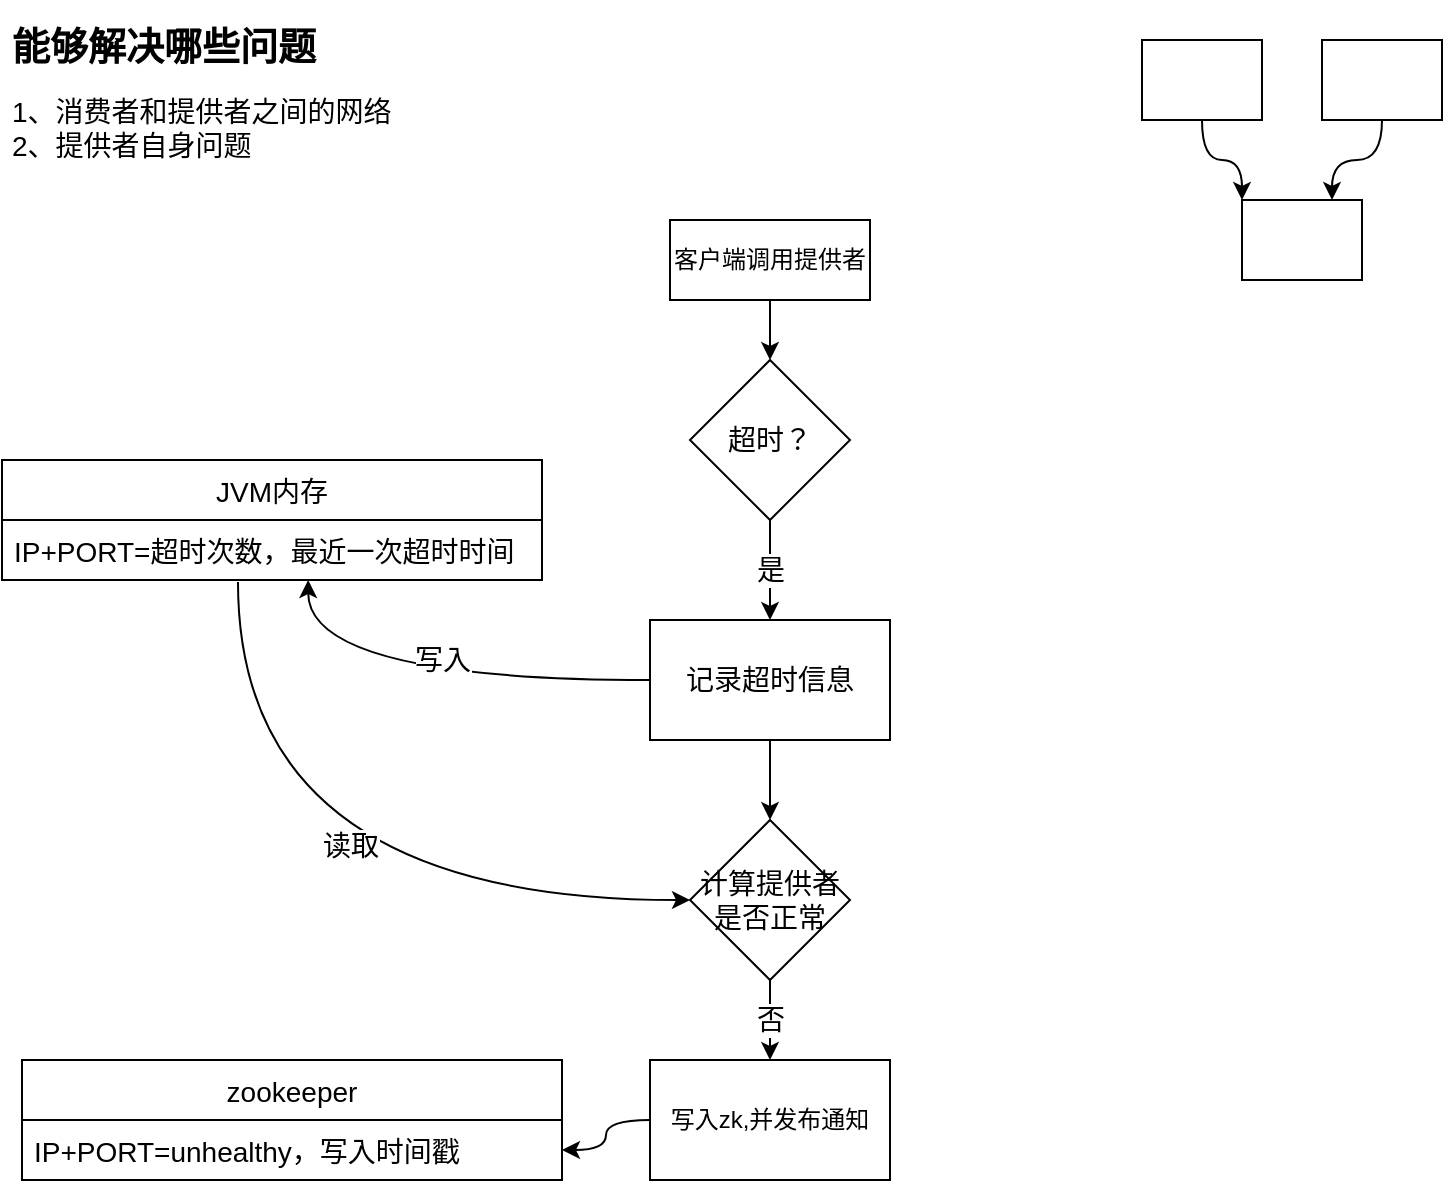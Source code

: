 <mxfile version="18.0.1" type="github">
  <diagram id="D2S3hpQ_ekvoqC_zOR3p" name="Page-1">
    <mxGraphModel dx="1108" dy="1651" grid="1" gridSize="10" guides="1" tooltips="1" connect="1" arrows="1" fold="1" page="1" pageScale="1" pageWidth="827" pageHeight="1169" math="0" shadow="0">
      <root>
        <mxCell id="0" />
        <mxCell id="1" parent="0" />
        <mxCell id="2ZzV5A5w4CdiXzE2fC0s-32" value="" style="edgeStyle=orthogonalEdgeStyle;curved=1;rounded=0;orthogonalLoop=1;jettySize=auto;html=1;fontSize=14;fontColor=#000000;" parent="1" source="2ZzV5A5w4CdiXzE2fC0s-1" target="2ZzV5A5w4CdiXzE2fC0s-9" edge="1">
          <mxGeometry relative="1" as="geometry" />
        </mxCell>
        <mxCell id="2ZzV5A5w4CdiXzE2fC0s-1" value="客户端调用提供者" style="rounded=0;whiteSpace=wrap;html=1;" parent="1" vertex="1">
          <mxGeometry x="364" y="30" width="100" height="40" as="geometry" />
        </mxCell>
        <mxCell id="2ZzV5A5w4CdiXzE2fC0s-29" value="" style="edgeStyle=orthogonalEdgeStyle;curved=1;rounded=0;orthogonalLoop=1;jettySize=auto;html=1;fontSize=14;fontColor=#000000;" parent="1" source="2ZzV5A5w4CdiXzE2fC0s-6" target="2ZzV5A5w4CdiXzE2fC0s-28" edge="1">
          <mxGeometry relative="1" as="geometry" />
        </mxCell>
        <mxCell id="2ZzV5A5w4CdiXzE2fC0s-6" value="写入zk,并发布通知" style="rounded=0;whiteSpace=wrap;html=1;" parent="1" vertex="1">
          <mxGeometry x="354" y="450" width="120" height="60" as="geometry" />
        </mxCell>
        <mxCell id="2ZzV5A5w4CdiXzE2fC0s-8" value="&lt;h1 style=&quot;font-size: 19px&quot;&gt;&lt;font style=&quot;font-size: 19px&quot;&gt;能够解决哪些问题&lt;/font&gt;&lt;/h1&gt;&lt;font style=&quot;font-size: 14px&quot;&gt;1、消费者和提供者之间的网络&lt;br&gt;2、提供者自身问题&lt;/font&gt;&lt;span&gt;&lt;br&gt;&lt;/span&gt;" style="text;html=1;strokeColor=none;fillColor=none;spacing=5;spacingTop=-20;whiteSpace=wrap;overflow=hidden;rounded=0;align=left;" parent="1" vertex="1">
          <mxGeometry x="30" y="-70" width="240" height="80" as="geometry" />
        </mxCell>
        <mxCell id="2ZzV5A5w4CdiXzE2fC0s-33" value="是" style="edgeStyle=orthogonalEdgeStyle;curved=1;rounded=0;orthogonalLoop=1;jettySize=auto;html=1;fontSize=14;fontColor=#000000;" parent="1" source="2ZzV5A5w4CdiXzE2fC0s-9" target="2ZzV5A5w4CdiXzE2fC0s-31" edge="1">
          <mxGeometry relative="1" as="geometry" />
        </mxCell>
        <mxCell id="2ZzV5A5w4CdiXzE2fC0s-9" value="超时？" style="rhombus;whiteSpace=wrap;html=1;fontSize=14;" parent="1" vertex="1">
          <mxGeometry x="374" y="100" width="80" height="80" as="geometry" />
        </mxCell>
        <mxCell id="2ZzV5A5w4CdiXzE2fC0s-10" value="JVM内存" style="swimlane;fontStyle=0;childLayout=stackLayout;horizontal=1;startSize=30;horizontalStack=0;resizeParent=1;resizeParentMax=0;resizeLast=0;collapsible=1;marginBottom=0;fontSize=14;" parent="1" vertex="1">
          <mxGeometry x="30" y="150" width="270" height="60" as="geometry" />
        </mxCell>
        <mxCell id="2ZzV5A5w4CdiXzE2fC0s-11" value="IP+PORT=超时次数，最近一次超时时间" style="text;strokeColor=none;fillColor=none;align=left;verticalAlign=middle;spacingLeft=4;spacingRight=4;overflow=hidden;points=[[0,0.5],[1,0.5]];portConstraint=eastwest;rotatable=0;fontSize=14;" parent="2ZzV5A5w4CdiXzE2fC0s-10" vertex="1">
          <mxGeometry y="30" width="270" height="30" as="geometry" />
        </mxCell>
        <mxCell id="2ZzV5A5w4CdiXzE2fC0s-25" value="否" style="edgeStyle=orthogonalEdgeStyle;curved=1;rounded=0;orthogonalLoop=1;jettySize=auto;html=1;fontSize=14;fontColor=#000000;" parent="1" source="2ZzV5A5w4CdiXzE2fC0s-24" target="2ZzV5A5w4CdiXzE2fC0s-6" edge="1">
          <mxGeometry relative="1" as="geometry" />
        </mxCell>
        <mxCell id="2ZzV5A5w4CdiXzE2fC0s-26" style="edgeStyle=orthogonalEdgeStyle;rounded=0;orthogonalLoop=1;jettySize=auto;html=1;fontSize=14;fontColor=#000000;entryX=0.437;entryY=1.033;entryDx=0;entryDy=0;entryPerimeter=0;curved=1;exitX=0;exitY=0.5;exitDx=0;exitDy=0;endArrow=none;endFill=0;startArrow=classic;startFill=1;" parent="1" source="2ZzV5A5w4CdiXzE2fC0s-24" target="2ZzV5A5w4CdiXzE2fC0s-11" edge="1">
          <mxGeometry relative="1" as="geometry">
            <mxPoint x="150" y="220" as="targetPoint" />
          </mxGeometry>
        </mxCell>
        <mxCell id="2ZzV5A5w4CdiXzE2fC0s-35" value="读取" style="edgeLabel;html=1;align=center;verticalAlign=middle;resizable=0;points=[];fontSize=14;fontColor=#000000;" parent="2ZzV5A5w4CdiXzE2fC0s-26" vertex="1" connectable="0">
          <mxGeometry x="-0.118" y="-27" relative="1" as="geometry">
            <mxPoint as="offset" />
          </mxGeometry>
        </mxCell>
        <mxCell id="2ZzV5A5w4CdiXzE2fC0s-24" value="&lt;span&gt;计算提供者是否正常&lt;/span&gt;" style="rhombus;whiteSpace=wrap;html=1;fontSize=14;fontColor=#000000;" parent="1" vertex="1">
          <mxGeometry x="374" y="330" width="80" height="80" as="geometry" />
        </mxCell>
        <mxCell id="2ZzV5A5w4CdiXzE2fC0s-27" value="zookeeper" style="swimlane;fontStyle=0;childLayout=stackLayout;horizontal=1;startSize=30;horizontalStack=0;resizeParent=1;resizeParentMax=0;resizeLast=0;collapsible=1;marginBottom=0;fontSize=14;" parent="1" vertex="1">
          <mxGeometry x="40" y="450" width="270" height="60" as="geometry" />
        </mxCell>
        <mxCell id="2ZzV5A5w4CdiXzE2fC0s-28" value="IP+PORT=unhealthy，写入时间戳" style="text;strokeColor=none;fillColor=none;align=left;verticalAlign=middle;spacingLeft=4;spacingRight=4;overflow=hidden;points=[[0,0.5],[1,0.5]];portConstraint=eastwest;rotatable=0;fontSize=14;" parent="2ZzV5A5w4CdiXzE2fC0s-27" vertex="1">
          <mxGeometry y="30" width="270" height="30" as="geometry" />
        </mxCell>
        <mxCell id="2ZzV5A5w4CdiXzE2fC0s-34" value="写入" style="edgeStyle=orthogonalEdgeStyle;curved=1;rounded=0;orthogonalLoop=1;jettySize=auto;html=1;entryX=0.567;entryY=1;entryDx=0;entryDy=0;entryPerimeter=0;fontSize=14;fontColor=#000000;exitX=0;exitY=0.5;exitDx=0;exitDy=0;" parent="1" source="2ZzV5A5w4CdiXzE2fC0s-31" target="2ZzV5A5w4CdiXzE2fC0s-11" edge="1">
          <mxGeometry x="-0.058" y="-10" relative="1" as="geometry">
            <mxPoint as="offset" />
          </mxGeometry>
        </mxCell>
        <mxCell id="2ZzV5A5w4CdiXzE2fC0s-36" value="" style="edgeStyle=orthogonalEdgeStyle;curved=1;rounded=0;orthogonalLoop=1;jettySize=auto;html=1;fontSize=14;fontColor=#000000;startArrow=none;startFill=0;endArrow=classic;endFill=1;" parent="1" source="2ZzV5A5w4CdiXzE2fC0s-31" target="2ZzV5A5w4CdiXzE2fC0s-24" edge="1">
          <mxGeometry relative="1" as="geometry" />
        </mxCell>
        <mxCell id="2ZzV5A5w4CdiXzE2fC0s-31" value="记录超时信息" style="rounded=0;whiteSpace=wrap;html=1;fontSize=14;fontColor=#000000;" parent="1" vertex="1">
          <mxGeometry x="354" y="230" width="120" height="60" as="geometry" />
        </mxCell>
        <mxCell id="VMvUQu3ILq7Dko3P5aEL-4" style="edgeStyle=orthogonalEdgeStyle;rounded=0;orthogonalLoop=1;jettySize=auto;html=1;entryX=0;entryY=0;entryDx=0;entryDy=0;curved=1;" edge="1" parent="1" source="VMvUQu3ILq7Dko3P5aEL-1" target="VMvUQu3ILq7Dko3P5aEL-3">
          <mxGeometry relative="1" as="geometry" />
        </mxCell>
        <mxCell id="VMvUQu3ILq7Dko3P5aEL-1" value="" style="rounded=0;whiteSpace=wrap;html=1;" vertex="1" parent="1">
          <mxGeometry x="600" y="-60" width="60" height="40" as="geometry" />
        </mxCell>
        <mxCell id="VMvUQu3ILq7Dko3P5aEL-5" style="edgeStyle=orthogonalEdgeStyle;rounded=0;orthogonalLoop=1;jettySize=auto;html=1;entryX=0.75;entryY=0;entryDx=0;entryDy=0;curved=1;" edge="1" parent="1" source="VMvUQu3ILq7Dko3P5aEL-2" target="VMvUQu3ILq7Dko3P5aEL-3">
          <mxGeometry relative="1" as="geometry" />
        </mxCell>
        <mxCell id="VMvUQu3ILq7Dko3P5aEL-2" value="" style="rounded=0;whiteSpace=wrap;html=1;" vertex="1" parent="1">
          <mxGeometry x="690" y="-60" width="60" height="40" as="geometry" />
        </mxCell>
        <mxCell id="VMvUQu3ILq7Dko3P5aEL-3" value="" style="rounded=0;whiteSpace=wrap;html=1;" vertex="1" parent="1">
          <mxGeometry x="650" y="20" width="60" height="40" as="geometry" />
        </mxCell>
      </root>
    </mxGraphModel>
  </diagram>
</mxfile>
